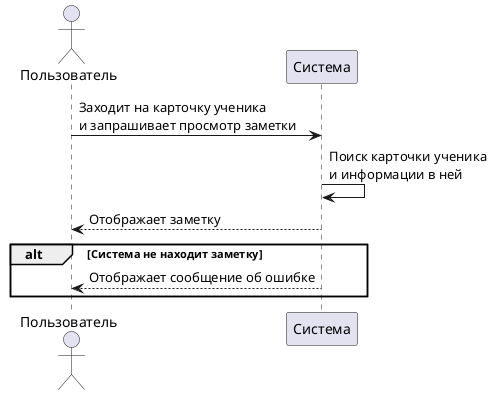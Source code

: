 @startuml
actor "Пользователь" as User
participant "Система" as System

User -> System : Заходит на карточку ученика\nи запрашивает просмотр заметки
System -> System : Поиск карточки ученика\nи информации в ней
System --> User : Отображает заметку
alt Система не находит заметку
    System --> User : Отображает сообщение об ошибке
end
@enduml